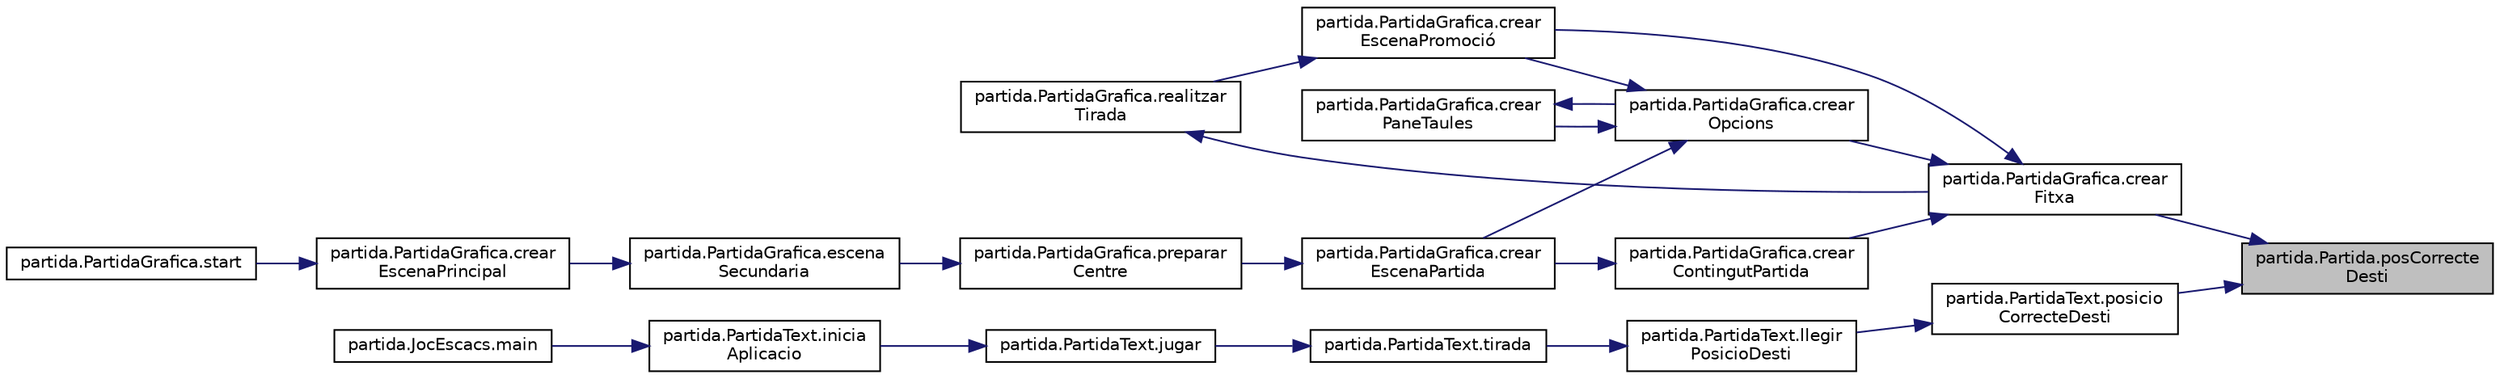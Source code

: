 digraph "partida.Partida.posCorrecteDesti"
{
 // LATEX_PDF_SIZE
  edge [fontname="Helvetica",fontsize="10",labelfontname="Helvetica",labelfontsize="10"];
  node [fontname="Helvetica",fontsize="10",shape=record];
  rankdir="RL";
  Node1 [label="partida.Partida.posCorrecte\lDesti",height=0.2,width=0.4,color="black", fillcolor="grey75", style="filled", fontcolor="black",tooltip="Comprova si la posició selecionada al destí és correcte."];
  Node1 -> Node2 [dir="back",color="midnightblue",fontsize="10",style="solid",fontname="Helvetica"];
  Node2 [label="partida.PartidaGrafica.crear\lFitxa",height=0.2,width=0.4,color="black", fillcolor="white", style="filled",URL="$classpartida_1_1_partida_grafica.html#ad79e50c713a3e043355a0f20f9cc5cea",tooltip="Crea la fitxa gràfica que anirà al taulell gràfic."];
  Node2 -> Node3 [dir="back",color="midnightblue",fontsize="10",style="solid",fontname="Helvetica"];
  Node3 [label="partida.PartidaGrafica.crear\lContingutPartida",height=0.2,width=0.4,color="black", fillcolor="white", style="filled",URL="$classpartida_1_1_partida_grafica.html#a591e5560274bfbc48b1981eced48ebae",tooltip="Crea el taulell i posiciona les peces."];
  Node3 -> Node4 [dir="back",color="midnightblue",fontsize="10",style="solid",fontname="Helvetica"];
  Node4 [label="partida.PartidaGrafica.crear\lEscenaPartida",height=0.2,width=0.4,color="black", fillcolor="white", style="filled",URL="$classpartida_1_1_partida_grafica.html#a3b11d63e2d592d926ef4ca45a4148dc7",tooltip="Crea l'escena partida."];
  Node4 -> Node5 [dir="back",color="midnightblue",fontsize="10",style="solid",fontname="Helvetica"];
  Node5 [label="partida.PartidaGrafica.preparar\lCentre",height=0.2,width=0.4,color="black", fillcolor="white", style="filled",URL="$classpartida_1_1_partida_grafica.html#a24051d5d02bee4cb623a58dd021c066e",tooltip="Es prepara el centre per l'escena secundaria."];
  Node5 -> Node6 [dir="back",color="midnightblue",fontsize="10",style="solid",fontname="Helvetica"];
  Node6 [label="partida.PartidaGrafica.escena\lSecundaria",height=0.2,width=0.4,color="black", fillcolor="white", style="filled",URL="$classpartida_1_1_partida_grafica.html#a32e9bb5299be820aef87ea3f58fda6bd",tooltip="Crea l'escena secundaria."];
  Node6 -> Node7 [dir="back",color="midnightblue",fontsize="10",style="solid",fontname="Helvetica"];
  Node7 [label="partida.PartidaGrafica.crear\lEscenaPrincipal",height=0.2,width=0.4,color="black", fillcolor="white", style="filled",URL="$classpartida_1_1_partida_grafica.html#a152d398be779196906064f031d898390",tooltip="Crea l'escena principal."];
  Node7 -> Node8 [dir="back",color="midnightblue",fontsize="10",style="solid",fontname="Helvetica"];
  Node8 [label="partida.PartidaGrafica.start",height=0.2,width=0.4,color="black", fillcolor="white", style="filled",URL="$classpartida_1_1_partida_grafica.html#a8861a2699c3708a4db945ab4c9087cb3",tooltip=" "];
  Node2 -> Node9 [dir="back",color="midnightblue",fontsize="10",style="solid",fontname="Helvetica"];
  Node9 [label="partida.PartidaGrafica.crear\lEscenaPromoció",height=0.2,width=0.4,color="black", fillcolor="white", style="filled",URL="$classpartida_1_1_partida_grafica.html#a8019015902aff562d5c2b747ccfe58c2",tooltip="Crea panell per fer la promoció"];
  Node9 -> Node10 [dir="back",color="midnightblue",fontsize="10",style="solid",fontname="Helvetica"];
  Node10 [label="partida.PartidaGrafica.realitzar\lTirada",height=0.2,width=0.4,color="black", fillcolor="white", style="filled",URL="$classpartida_1_1_partida_grafica.html#acb4c99e7ee645483ab9f9955d320b117",tooltip="Realitza una tirada."];
  Node10 -> Node2 [dir="back",color="midnightblue",fontsize="10",style="solid",fontname="Helvetica"];
  Node2 -> Node11 [dir="back",color="midnightblue",fontsize="10",style="solid",fontname="Helvetica"];
  Node11 [label="partida.PartidaGrafica.crear\lOpcions",height=0.2,width=0.4,color="black", fillcolor="white", style="filled",URL="$classpartida_1_1_partida_grafica.html#adba25a1c270fb61aadd0c60b50569e0c",tooltip="Crea les opcions que es podran fer durant la partida."];
  Node11 -> Node4 [dir="back",color="midnightblue",fontsize="10",style="solid",fontname="Helvetica"];
  Node11 -> Node9 [dir="back",color="midnightblue",fontsize="10",style="solid",fontname="Helvetica"];
  Node11 -> Node12 [dir="back",color="midnightblue",fontsize="10",style="solid",fontname="Helvetica"];
  Node12 [label="partida.PartidaGrafica.crear\lPaneTaules",height=0.2,width=0.4,color="black", fillcolor="white", style="filled",URL="$classpartida_1_1_partida_grafica.html#a5d30947acec27f26fe79c92f36ef7efc",tooltip="Crea un panell per acceptar/declinar les taules un cop s'han demanat."];
  Node12 -> Node11 [dir="back",color="midnightblue",fontsize="10",style="solid",fontname="Helvetica"];
  Node1 -> Node13 [dir="back",color="midnightblue",fontsize="10",style="solid",fontname="Helvetica"];
  Node13 [label="partida.PartidaText.posicio\lCorrecteDesti",height=0.2,width=0.4,color="black", fillcolor="white", style="filled",URL="$classpartida_1_1_partida_text.html#afa934916041dfb52ff98d12a69dc9b49",tooltip="Calcula si es correcte la posició destí que ha seleccionat l'usuari."];
  Node13 -> Node14 [dir="back",color="midnightblue",fontsize="10",style="solid",fontname="Helvetica"];
  Node14 [label="partida.PartidaText.llegir\lPosicioDesti",height=0.2,width=0.4,color="black", fillcolor="white", style="filled",URL="$classpartida_1_1_partida_text.html#abcb4c014d1fe80e93ed0b803dadcf301",tooltip="Llegeix la posició destí que demana l'usuari i la processa."];
  Node14 -> Node15 [dir="back",color="midnightblue",fontsize="10",style="solid",fontname="Helvetica"];
  Node15 [label="partida.PartidaText.tirada",height=0.2,width=0.4,color="black", fillcolor="white", style="filled",URL="$classpartida_1_1_partida_text.html#acc995d318d946fd2b8e0f16366797ded",tooltip="Gestiona la tirada."];
  Node15 -> Node16 [dir="back",color="midnightblue",fontsize="10",style="solid",fontname="Helvetica"];
  Node16 [label="partida.PartidaText.jugar",height=0.2,width=0.4,color="black", fillcolor="white", style="filled",URL="$classpartida_1_1_partida_text.html#a879caed244bc5c974313cd31faa75c6d",tooltip="Gestiona la partida."];
  Node16 -> Node17 [dir="back",color="midnightblue",fontsize="10",style="solid",fontname="Helvetica"];
  Node17 [label="partida.PartidaText.inicia\lAplicacio",height=0.2,width=0.4,color="black", fillcolor="white", style="filled",URL="$classpartida_1_1_partida_text.html#a02c8b096e88ca947f3956566b3fd4145",tooltip="Inicia el joc."];
  Node17 -> Node18 [dir="back",color="midnightblue",fontsize="10",style="solid",fontname="Helvetica"];
  Node18 [label="partida.JocEscacs.main",height=0.2,width=0.4,color="black", fillcolor="white", style="filled",URL="$classpartida_1_1_joc_escacs.html#a61412703510b43d5067b1aa19d45a85f",tooltip=" "];
}
